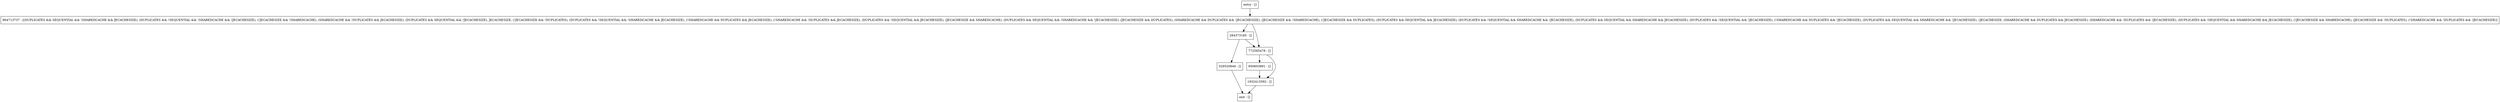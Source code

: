 digraph postLoadInit {
node [shape=record];
entry [label="entry - []"];
exit [label="exit - []"];
950603891 [label="950603891 - []"];
284373185 [label="284373185 - []"];
864713737 [label="864713737 - [(DUPLICATES && SEQUENTIAL && !SHAREDCACHE && JECACHESIZE), (DUPLICATES && !SEQUENTIAL && !SHAREDCACHE && !JECACHESIZE), (!JECACHESIZE && !SHAREDCACHE), (SHAREDCACHE && !DUPLICATES && JECACHESIZE), (DUPLICATES && SEQUENTIAL && !JECACHESIZE), JECACHESIZE, (!JECACHESIZE && !DUPLICATES), (DUPLICATES && !SEQUENTIAL && !SHAREDCACHE && JECACHESIZE), (!SHAREDCACHE && DUPLICATES && JECACHESIZE), (!SHAREDCACHE && !DUPLICATES && JECACHESIZE), (DUPLICATES && !SEQUENTIAL && JECACHESIZE), (JECACHESIZE && SHAREDCACHE), (DUPLICATES && SEQUENTIAL && !SHAREDCACHE && !JECACHESIZE), (JECACHESIZE && DUPLICATES), (SHAREDCACHE && DUPLICATES && !JECACHESIZE), (JECACHESIZE && !SHAREDCACHE), (!JECACHESIZE && DUPLICATES), (DUPLICATES && SEQUENTIAL && JECACHESIZE), (DUPLICATES && !SEQUENTIAL && SHAREDCACHE && !JECACHESIZE), (DUPLICATES && SEQUENTIAL && SHAREDCACHE && JECACHESIZE), (DUPLICATES && !SEQUENTIAL && !JECACHESIZE), (!SHAREDCACHE && DUPLICATES && !JECACHESIZE), (DUPLICATES && SEQUENTIAL && SHAREDCACHE && !JECACHESIZE), !JECACHESIZE, (SHAREDCACHE && DUPLICATES && JECACHESIZE), (SHAREDCACHE && !DUPLICATES && !JECACHESIZE), (DUPLICATES && !SEQUENTIAL && SHAREDCACHE && JECACHESIZE), (!JECACHESIZE && SHAREDCACHE), (JECACHESIZE && !DUPLICATES), (!SHAREDCACHE && !DUPLICATES && !JECACHESIZE)]"];
1932413592 [label="1932413592 - []"];
329520849 [label="329520849 - []"];
772585478 [label="772585478 - []"];
entry;
exit;
entry -> 864713737;
950603891 -> 1932413592;
284373185 -> 329520849;
284373185 -> 772585478;
864713737 -> 284373185;
864713737 -> 772585478;
1932413592 -> exit;
329520849 -> exit;
772585478 -> 950603891;
772585478 -> 1932413592;
}
